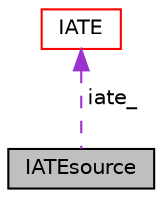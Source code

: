 digraph "IATEsource"
{
  bgcolor="transparent";
  edge [fontname="Helvetica",fontsize="10",labelfontname="Helvetica",labelfontsize="10"];
  node [fontname="Helvetica",fontsize="10",shape=record];
  Node1 [label="IATEsource",height=0.2,width=0.4,color="black", fillcolor="grey75", style="filled", fontcolor="black"];
  Node2 -> Node1 [dir="back",color="darkorchid3",fontsize="10",style="dashed",label=" iate_" ,fontname="Helvetica"];
  Node2 [label="IATE",height=0.2,width=0.4,color="red",URL="$a01020.html",tooltip="IATE (Interfacial Area Transport Equation) bubble diameter model. "];
}
